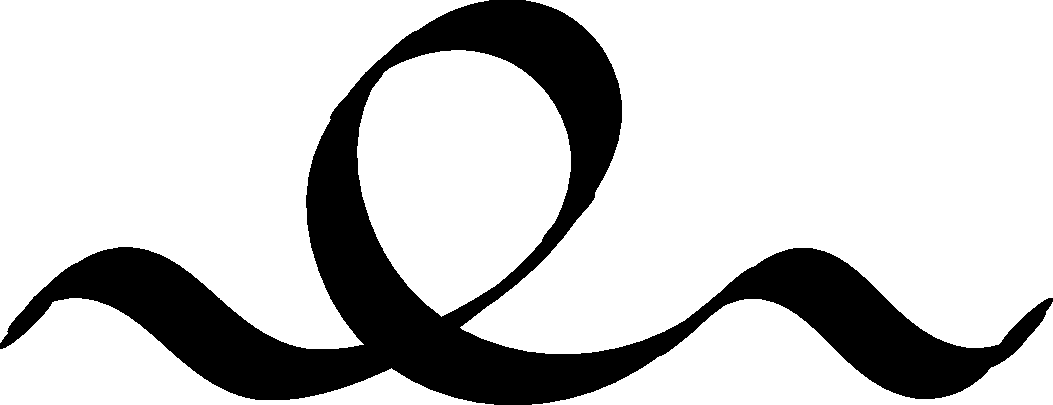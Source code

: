 unitsize(5);
pen slanty = makepen(slant(1.0)*xscale(1/3)*circle((0,0),12.5));
currentpen = slanty;
//path water = (0,0).. tension 2 ..(100*1/12,10).. tension 2 ..(100*2/12,0).. tension 2 ..(100*3/12,-10).. tension 2 ..(100*4/12,0);
/*
path water = (0,0)..(100*1/12,5)..(100*2/12,0)..(100*3/12,-5)..(100*4/12,0);
draw(water);
path loop = (33,0)..(50,25)..(33,5)..(66,0);
draw(loop);
*/

path water = (0,0)..(100*1/12,5)..(100*2/12,0)..(100*3/12,-5).. tension 2 and 1 ..(55,25)..(33,5)..(100*8/12,0)..(100*9/12,5)..(100*10/12,0)..(100*11/12,-5)..(100,0);
draw(water);
